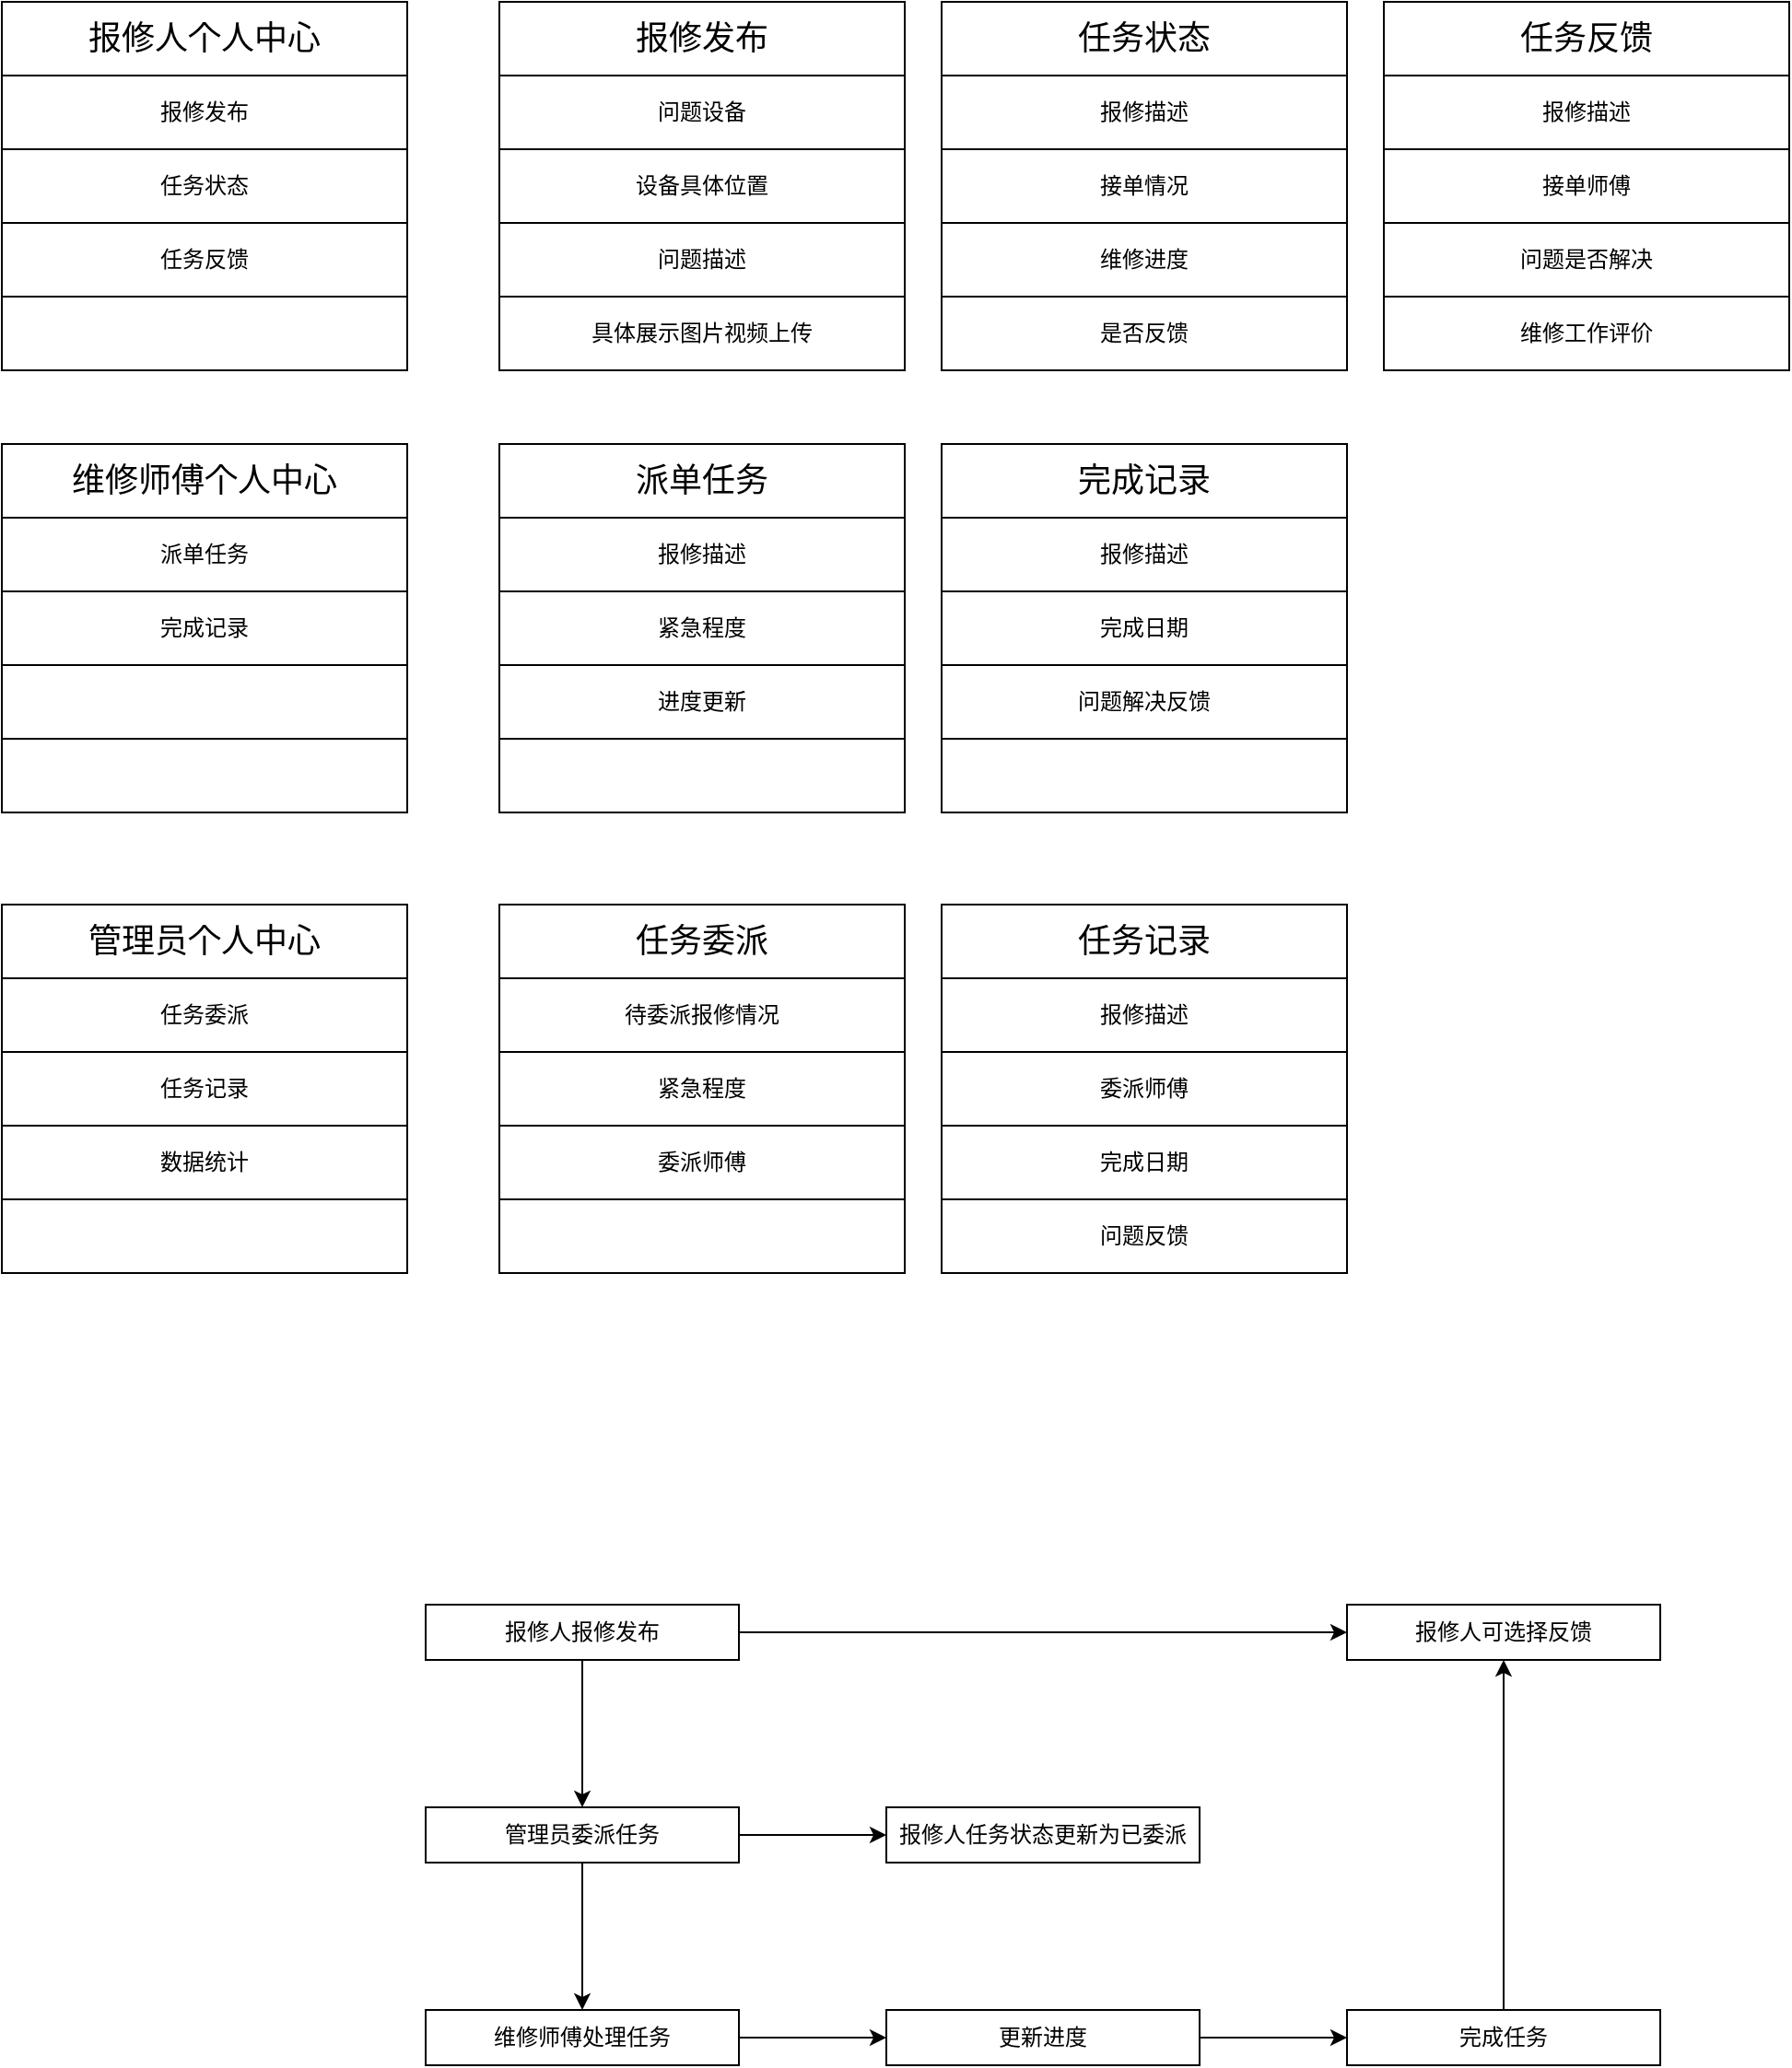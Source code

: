 <mxfile version="24.4.4" type="device">
  <diagram name="第 1 页" id="I-ydNF_2Z6Ge9b4kBBjB">
    <mxGraphModel dx="1208" dy="687" grid="1" gridSize="10" guides="1" tooltips="1" connect="1" arrows="1" fold="1" page="1" pageScale="1" pageWidth="827" pageHeight="1169" math="0" shadow="0">
      <root>
        <mxCell id="0" />
        <mxCell id="1" parent="0" />
        <mxCell id="8sraYeCV05nGxwhAqenC-1" value="&lt;font style=&quot;font-size: 18px;&quot;&gt;报修人个人中心&lt;/font&gt;" style="rounded=0;whiteSpace=wrap;html=1;" vertex="1" parent="1">
          <mxGeometry x="150" y="50" width="220" height="40" as="geometry" />
        </mxCell>
        <mxCell id="8sraYeCV05nGxwhAqenC-2" value="报修发布" style="rounded=0;whiteSpace=wrap;html=1;" vertex="1" parent="1">
          <mxGeometry x="150" y="90" width="220" height="40" as="geometry" />
        </mxCell>
        <mxCell id="8sraYeCV05nGxwhAqenC-3" value="任务状态" style="rounded=0;whiteSpace=wrap;html=1;" vertex="1" parent="1">
          <mxGeometry x="150" y="130" width="220" height="40" as="geometry" />
        </mxCell>
        <mxCell id="8sraYeCV05nGxwhAqenC-4" value="任务反馈" style="rounded=0;whiteSpace=wrap;html=1;" vertex="1" parent="1">
          <mxGeometry x="150" y="170" width="220" height="40" as="geometry" />
        </mxCell>
        <mxCell id="8sraYeCV05nGxwhAqenC-5" value="" style="rounded=0;whiteSpace=wrap;html=1;" vertex="1" parent="1">
          <mxGeometry x="150" y="210" width="220" height="40" as="geometry" />
        </mxCell>
        <mxCell id="8sraYeCV05nGxwhAqenC-6" value="&lt;font style=&quot;font-size: 18px;&quot;&gt;报修发布&lt;/font&gt;" style="rounded=0;whiteSpace=wrap;html=1;" vertex="1" parent="1">
          <mxGeometry x="420" y="50" width="220" height="40" as="geometry" />
        </mxCell>
        <mxCell id="8sraYeCV05nGxwhAqenC-7" value="问题设备" style="rounded=0;whiteSpace=wrap;html=1;" vertex="1" parent="1">
          <mxGeometry x="420" y="90" width="220" height="40" as="geometry" />
        </mxCell>
        <mxCell id="8sraYeCV05nGxwhAqenC-8" value="设备具体位置" style="rounded=0;whiteSpace=wrap;html=1;" vertex="1" parent="1">
          <mxGeometry x="420" y="130" width="220" height="40" as="geometry" />
        </mxCell>
        <mxCell id="8sraYeCV05nGxwhAqenC-9" value="问题描述" style="rounded=0;whiteSpace=wrap;html=1;" vertex="1" parent="1">
          <mxGeometry x="420" y="170" width="220" height="40" as="geometry" />
        </mxCell>
        <mxCell id="8sraYeCV05nGxwhAqenC-10" value="具体展示图片视频上传" style="rounded=0;whiteSpace=wrap;html=1;" vertex="1" parent="1">
          <mxGeometry x="420" y="210" width="220" height="40" as="geometry" />
        </mxCell>
        <mxCell id="8sraYeCV05nGxwhAqenC-11" value="&lt;font style=&quot;font-size: 18px;&quot;&gt;任务状态&lt;/font&gt;" style="rounded=0;whiteSpace=wrap;html=1;" vertex="1" parent="1">
          <mxGeometry x="660" y="50" width="220" height="40" as="geometry" />
        </mxCell>
        <mxCell id="8sraYeCV05nGxwhAqenC-12" value="报修描述" style="rounded=0;whiteSpace=wrap;html=1;" vertex="1" parent="1">
          <mxGeometry x="660" y="90" width="220" height="40" as="geometry" />
        </mxCell>
        <mxCell id="8sraYeCV05nGxwhAqenC-13" value="接单情况" style="rounded=0;whiteSpace=wrap;html=1;" vertex="1" parent="1">
          <mxGeometry x="660" y="130" width="220" height="40" as="geometry" />
        </mxCell>
        <mxCell id="8sraYeCV05nGxwhAqenC-14" value="维修进度" style="rounded=0;whiteSpace=wrap;html=1;" vertex="1" parent="1">
          <mxGeometry x="660" y="170" width="220" height="40" as="geometry" />
        </mxCell>
        <mxCell id="8sraYeCV05nGxwhAqenC-15" value="是否反馈" style="rounded=0;whiteSpace=wrap;html=1;" vertex="1" parent="1">
          <mxGeometry x="660" y="210" width="220" height="40" as="geometry" />
        </mxCell>
        <mxCell id="8sraYeCV05nGxwhAqenC-16" value="&lt;font style=&quot;font-size: 18px;&quot;&gt;任务反馈&lt;/font&gt;" style="rounded=0;whiteSpace=wrap;html=1;" vertex="1" parent="1">
          <mxGeometry x="900" y="50" width="220" height="40" as="geometry" />
        </mxCell>
        <mxCell id="8sraYeCV05nGxwhAqenC-17" value="报修描述" style="rounded=0;whiteSpace=wrap;html=1;" vertex="1" parent="1">
          <mxGeometry x="900" y="90" width="220" height="40" as="geometry" />
        </mxCell>
        <mxCell id="8sraYeCV05nGxwhAqenC-18" value="接单师傅" style="rounded=0;whiteSpace=wrap;html=1;" vertex="1" parent="1">
          <mxGeometry x="900" y="130" width="220" height="40" as="geometry" />
        </mxCell>
        <mxCell id="8sraYeCV05nGxwhAqenC-19" value="问题是否解决" style="rounded=0;whiteSpace=wrap;html=1;" vertex="1" parent="1">
          <mxGeometry x="900" y="170" width="220" height="40" as="geometry" />
        </mxCell>
        <mxCell id="8sraYeCV05nGxwhAqenC-20" value="维修工作评价" style="rounded=0;whiteSpace=wrap;html=1;" vertex="1" parent="1">
          <mxGeometry x="900" y="210" width="220" height="40" as="geometry" />
        </mxCell>
        <mxCell id="8sraYeCV05nGxwhAqenC-21" value="&lt;font style=&quot;font-size: 18px;&quot;&gt;维修师傅个人中心&lt;/font&gt;" style="rounded=0;whiteSpace=wrap;html=1;" vertex="1" parent="1">
          <mxGeometry x="150" y="290" width="220" height="40" as="geometry" />
        </mxCell>
        <mxCell id="8sraYeCV05nGxwhAqenC-22" value="派单任务" style="rounded=0;whiteSpace=wrap;html=1;" vertex="1" parent="1">
          <mxGeometry x="150" y="330" width="220" height="40" as="geometry" />
        </mxCell>
        <mxCell id="8sraYeCV05nGxwhAqenC-23" value="完成记录" style="rounded=0;whiteSpace=wrap;html=1;" vertex="1" parent="1">
          <mxGeometry x="150" y="370" width="220" height="40" as="geometry" />
        </mxCell>
        <mxCell id="8sraYeCV05nGxwhAqenC-24" value="" style="rounded=0;whiteSpace=wrap;html=1;" vertex="1" parent="1">
          <mxGeometry x="150" y="410" width="220" height="40" as="geometry" />
        </mxCell>
        <mxCell id="8sraYeCV05nGxwhAqenC-25" value="" style="rounded=0;whiteSpace=wrap;html=1;" vertex="1" parent="1">
          <mxGeometry x="150" y="450" width="220" height="40" as="geometry" />
        </mxCell>
        <mxCell id="8sraYeCV05nGxwhAqenC-26" value="&lt;font style=&quot;font-size: 18px;&quot;&gt;派单任务&lt;/font&gt;" style="rounded=0;whiteSpace=wrap;html=1;" vertex="1" parent="1">
          <mxGeometry x="420" y="290" width="220" height="40" as="geometry" />
        </mxCell>
        <mxCell id="8sraYeCV05nGxwhAqenC-27" value="报修描述" style="rounded=0;whiteSpace=wrap;html=1;" vertex="1" parent="1">
          <mxGeometry x="420" y="330" width="220" height="40" as="geometry" />
        </mxCell>
        <mxCell id="8sraYeCV05nGxwhAqenC-28" value="紧急程度" style="rounded=0;whiteSpace=wrap;html=1;" vertex="1" parent="1">
          <mxGeometry x="420" y="370" width="220" height="40" as="geometry" />
        </mxCell>
        <mxCell id="8sraYeCV05nGxwhAqenC-29" value="进度更新" style="rounded=0;whiteSpace=wrap;html=1;" vertex="1" parent="1">
          <mxGeometry x="420" y="410" width="220" height="40" as="geometry" />
        </mxCell>
        <mxCell id="8sraYeCV05nGxwhAqenC-30" value="" style="rounded=0;whiteSpace=wrap;html=1;" vertex="1" parent="1">
          <mxGeometry x="420" y="450" width="220" height="40" as="geometry" />
        </mxCell>
        <mxCell id="8sraYeCV05nGxwhAqenC-31" value="&lt;font style=&quot;font-size: 18px;&quot;&gt;完成记录&lt;/font&gt;" style="rounded=0;whiteSpace=wrap;html=1;" vertex="1" parent="1">
          <mxGeometry x="660" y="290" width="220" height="40" as="geometry" />
        </mxCell>
        <mxCell id="8sraYeCV05nGxwhAqenC-32" value="报修描述" style="rounded=0;whiteSpace=wrap;html=1;" vertex="1" parent="1">
          <mxGeometry x="660" y="330" width="220" height="40" as="geometry" />
        </mxCell>
        <mxCell id="8sraYeCV05nGxwhAqenC-33" value="完成日期" style="rounded=0;whiteSpace=wrap;html=1;" vertex="1" parent="1">
          <mxGeometry x="660" y="370" width="220" height="40" as="geometry" />
        </mxCell>
        <mxCell id="8sraYeCV05nGxwhAqenC-34" value="问题解决反馈" style="rounded=0;whiteSpace=wrap;html=1;" vertex="1" parent="1">
          <mxGeometry x="660" y="410" width="220" height="40" as="geometry" />
        </mxCell>
        <mxCell id="8sraYeCV05nGxwhAqenC-35" value="" style="rounded=0;whiteSpace=wrap;html=1;" vertex="1" parent="1">
          <mxGeometry x="660" y="450" width="220" height="40" as="geometry" />
        </mxCell>
        <mxCell id="8sraYeCV05nGxwhAqenC-36" value="&lt;font style=&quot;font-size: 18px;&quot;&gt;管理员个人中心&lt;/font&gt;" style="rounded=0;whiteSpace=wrap;html=1;" vertex="1" parent="1">
          <mxGeometry x="150" y="540" width="220" height="40" as="geometry" />
        </mxCell>
        <mxCell id="8sraYeCV05nGxwhAqenC-37" value="任务委派" style="rounded=0;whiteSpace=wrap;html=1;" vertex="1" parent="1">
          <mxGeometry x="150" y="580" width="220" height="40" as="geometry" />
        </mxCell>
        <mxCell id="8sraYeCV05nGxwhAqenC-38" value="任务记录" style="rounded=0;whiteSpace=wrap;html=1;" vertex="1" parent="1">
          <mxGeometry x="150" y="620" width="220" height="40" as="geometry" />
        </mxCell>
        <mxCell id="8sraYeCV05nGxwhAqenC-39" value="数据统计" style="rounded=0;whiteSpace=wrap;html=1;" vertex="1" parent="1">
          <mxGeometry x="150" y="660" width="220" height="40" as="geometry" />
        </mxCell>
        <mxCell id="8sraYeCV05nGxwhAqenC-40" value="" style="rounded=0;whiteSpace=wrap;html=1;" vertex="1" parent="1">
          <mxGeometry x="150" y="700" width="220" height="40" as="geometry" />
        </mxCell>
        <mxCell id="8sraYeCV05nGxwhAqenC-41" value="&lt;font style=&quot;font-size: 18px;&quot;&gt;任务委派&lt;/font&gt;" style="rounded=0;whiteSpace=wrap;html=1;" vertex="1" parent="1">
          <mxGeometry x="420" y="540" width="220" height="40" as="geometry" />
        </mxCell>
        <mxCell id="8sraYeCV05nGxwhAqenC-42" value="待委派报修情况" style="rounded=0;whiteSpace=wrap;html=1;" vertex="1" parent="1">
          <mxGeometry x="420" y="580" width="220" height="40" as="geometry" />
        </mxCell>
        <mxCell id="8sraYeCV05nGxwhAqenC-43" value="紧急程度" style="rounded=0;whiteSpace=wrap;html=1;" vertex="1" parent="1">
          <mxGeometry x="420" y="620" width="220" height="40" as="geometry" />
        </mxCell>
        <mxCell id="8sraYeCV05nGxwhAqenC-44" value="委派师傅" style="rounded=0;whiteSpace=wrap;html=1;" vertex="1" parent="1">
          <mxGeometry x="420" y="660" width="220" height="40" as="geometry" />
        </mxCell>
        <mxCell id="8sraYeCV05nGxwhAqenC-45" value="" style="rounded=0;whiteSpace=wrap;html=1;" vertex="1" parent="1">
          <mxGeometry x="420" y="700" width="220" height="40" as="geometry" />
        </mxCell>
        <mxCell id="8sraYeCV05nGxwhAqenC-46" value="&lt;font style=&quot;font-size: 18px;&quot;&gt;任务记录&lt;/font&gt;" style="rounded=0;whiteSpace=wrap;html=1;" vertex="1" parent="1">
          <mxGeometry x="660" y="540" width="220" height="40" as="geometry" />
        </mxCell>
        <mxCell id="8sraYeCV05nGxwhAqenC-47" value="报修描述" style="rounded=0;whiteSpace=wrap;html=1;" vertex="1" parent="1">
          <mxGeometry x="660" y="580" width="220" height="40" as="geometry" />
        </mxCell>
        <mxCell id="8sraYeCV05nGxwhAqenC-48" value="委派师傅" style="rounded=0;whiteSpace=wrap;html=1;" vertex="1" parent="1">
          <mxGeometry x="660" y="620" width="220" height="40" as="geometry" />
        </mxCell>
        <mxCell id="8sraYeCV05nGxwhAqenC-49" value="完成日期" style="rounded=0;whiteSpace=wrap;html=1;" vertex="1" parent="1">
          <mxGeometry x="660" y="660" width="220" height="40" as="geometry" />
        </mxCell>
        <mxCell id="8sraYeCV05nGxwhAqenC-50" value="问题反馈" style="rounded=0;whiteSpace=wrap;html=1;" vertex="1" parent="1">
          <mxGeometry x="660" y="700" width="220" height="40" as="geometry" />
        </mxCell>
        <mxCell id="8sraYeCV05nGxwhAqenC-53" value="" style="edgeStyle=orthogonalEdgeStyle;rounded=0;orthogonalLoop=1;jettySize=auto;html=1;" edge="1" parent="1" source="8sraYeCV05nGxwhAqenC-51" target="8sraYeCV05nGxwhAqenC-52">
          <mxGeometry relative="1" as="geometry" />
        </mxCell>
        <mxCell id="8sraYeCV05nGxwhAqenC-73" value="" style="edgeStyle=orthogonalEdgeStyle;rounded=0;orthogonalLoop=1;jettySize=auto;html=1;entryX=0;entryY=0.5;entryDx=0;entryDy=0;" edge="1" parent="1" source="8sraYeCV05nGxwhAqenC-51" target="8sraYeCV05nGxwhAqenC-70">
          <mxGeometry relative="1" as="geometry">
            <mxPoint x="630" y="935" as="targetPoint" />
          </mxGeometry>
        </mxCell>
        <mxCell id="8sraYeCV05nGxwhAqenC-51" value="报修人报修发布" style="rounded=0;whiteSpace=wrap;html=1;" vertex="1" parent="1">
          <mxGeometry x="380" y="920" width="170" height="30" as="geometry" />
        </mxCell>
        <mxCell id="8sraYeCV05nGxwhAqenC-55" value="" style="edgeStyle=orthogonalEdgeStyle;rounded=0;orthogonalLoop=1;jettySize=auto;html=1;" edge="1" parent="1" source="8sraYeCV05nGxwhAqenC-52" target="8sraYeCV05nGxwhAqenC-54">
          <mxGeometry relative="1" as="geometry" />
        </mxCell>
        <mxCell id="8sraYeCV05nGxwhAqenC-57" value="" style="edgeStyle=orthogonalEdgeStyle;rounded=0;orthogonalLoop=1;jettySize=auto;html=1;" edge="1" parent="1" source="8sraYeCV05nGxwhAqenC-52" target="8sraYeCV05nGxwhAqenC-56">
          <mxGeometry relative="1" as="geometry" />
        </mxCell>
        <mxCell id="8sraYeCV05nGxwhAqenC-52" value="管理员委派任务" style="rounded=0;whiteSpace=wrap;html=1;" vertex="1" parent="1">
          <mxGeometry x="380" y="1030" width="170" height="30" as="geometry" />
        </mxCell>
        <mxCell id="8sraYeCV05nGxwhAqenC-61" value="" style="edgeStyle=orthogonalEdgeStyle;rounded=0;orthogonalLoop=1;jettySize=auto;html=1;" edge="1" parent="1" source="8sraYeCV05nGxwhAqenC-54" target="8sraYeCV05nGxwhAqenC-60">
          <mxGeometry relative="1" as="geometry" />
        </mxCell>
        <mxCell id="8sraYeCV05nGxwhAqenC-54" value="维修师傅处理任务" style="rounded=0;whiteSpace=wrap;html=1;" vertex="1" parent="1">
          <mxGeometry x="380" y="1140" width="170" height="30" as="geometry" />
        </mxCell>
        <mxCell id="8sraYeCV05nGxwhAqenC-56" value="报修人任务状态更新为已委派" style="rounded=0;whiteSpace=wrap;html=1;" vertex="1" parent="1">
          <mxGeometry x="630" y="1030" width="170" height="30" as="geometry" />
        </mxCell>
        <mxCell id="8sraYeCV05nGxwhAqenC-65" value="" style="edgeStyle=orthogonalEdgeStyle;rounded=0;orthogonalLoop=1;jettySize=auto;html=1;" edge="1" parent="1" source="8sraYeCV05nGxwhAqenC-60" target="8sraYeCV05nGxwhAqenC-64">
          <mxGeometry relative="1" as="geometry" />
        </mxCell>
        <mxCell id="8sraYeCV05nGxwhAqenC-60" value="更新进度" style="rounded=0;whiteSpace=wrap;html=1;" vertex="1" parent="1">
          <mxGeometry x="630" y="1140" width="170" height="30" as="geometry" />
        </mxCell>
        <mxCell id="8sraYeCV05nGxwhAqenC-71" value="" style="edgeStyle=orthogonalEdgeStyle;rounded=0;orthogonalLoop=1;jettySize=auto;html=1;" edge="1" parent="1" source="8sraYeCV05nGxwhAqenC-64" target="8sraYeCV05nGxwhAqenC-70">
          <mxGeometry relative="1" as="geometry" />
        </mxCell>
        <mxCell id="8sraYeCV05nGxwhAqenC-64" value="完成任务" style="rounded=0;whiteSpace=wrap;html=1;" vertex="1" parent="1">
          <mxGeometry x="880" y="1140" width="170" height="30" as="geometry" />
        </mxCell>
        <mxCell id="8sraYeCV05nGxwhAqenC-70" value="报修人可选择反馈" style="rounded=0;whiteSpace=wrap;html=1;" vertex="1" parent="1">
          <mxGeometry x="880" y="920" width="170" height="30" as="geometry" />
        </mxCell>
      </root>
    </mxGraphModel>
  </diagram>
</mxfile>
